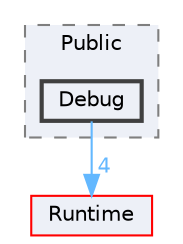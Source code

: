 digraph "Debug"
{
 // INTERACTIVE_SVG=YES
 // LATEX_PDF_SIZE
  bgcolor="transparent";
  edge [fontname=Helvetica,fontsize=10,labelfontname=Helvetica,labelfontsize=10];
  node [fontname=Helvetica,fontsize=10,shape=box,height=0.2,width=0.4];
  compound=true
  subgraph clusterdir_d060392253ba66b31b607c682738beae {
    graph [ bgcolor="#edf0f7", pencolor="grey50", label="Public", fontname=Helvetica,fontsize=10 style="filled,dashed", URL="dir_d060392253ba66b31b607c682738beae.html",tooltip=""]
  dir_4bf359ca9cc067941fd19e435929cbb6 [label="Debug", fillcolor="#edf0f7", color="grey25", style="filled,bold", URL="dir_4bf359ca9cc067941fd19e435929cbb6.html",tooltip=""];
  }
  dir_7536b172fbd480bfd146a1b1acd6856b [label="Runtime", fillcolor="#edf0f7", color="red", style="filled", URL="dir_7536b172fbd480bfd146a1b1acd6856b.html",tooltip=""];
  dir_4bf359ca9cc067941fd19e435929cbb6->dir_7536b172fbd480bfd146a1b1acd6856b [headlabel="4", labeldistance=1.5 headhref="dir_000297_000984.html" href="dir_000297_000984.html" color="steelblue1" fontcolor="steelblue1"];
}
